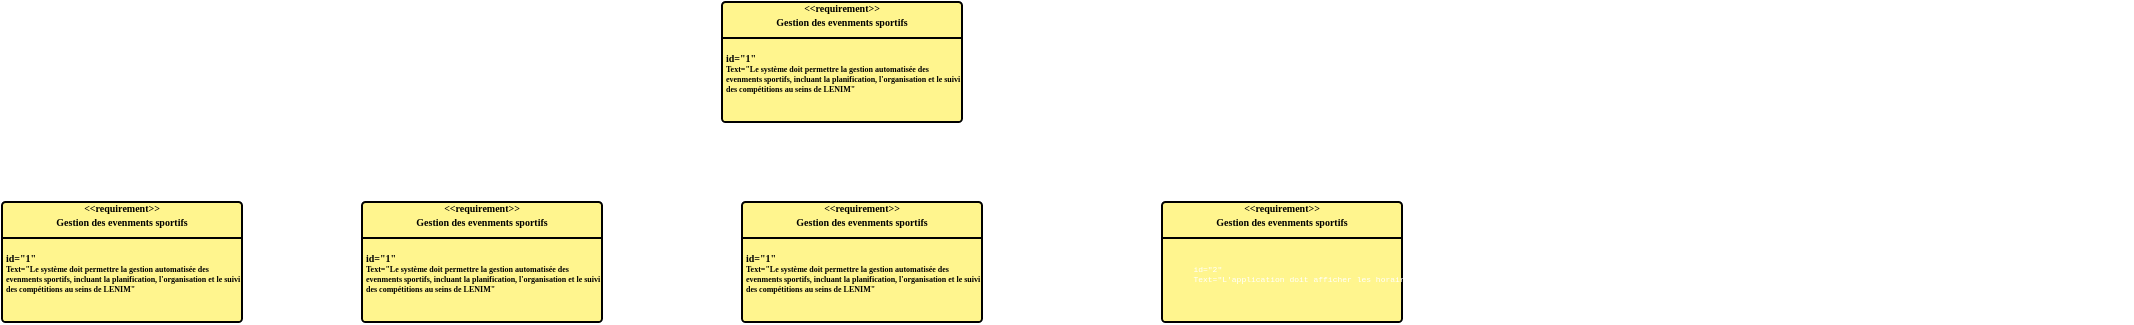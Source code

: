 <mxfile version="26.2.6">
  <diagram id="C5RBs43oDa-KdzZeNtuy" name="Page-1">
    <mxGraphModel dx="290" dy="139" grid="1" gridSize="10" guides="1" tooltips="1" connect="1" arrows="1" fold="1" page="1" pageScale="1" pageWidth="827" pageHeight="1169" math="0" shadow="0">
      <root>
        <mxCell id="WIyWlLk6GJQsqaUBKTNV-0" />
        <mxCell id="WIyWlLk6GJQsqaUBKTNV-1" parent="WIyWlLk6GJQsqaUBKTNV-0" />
        <mxCell id="aKO-nOTtExuXH8D4YMzO-5" value="" style="group" vertex="1" connectable="0" parent="WIyWlLk6GJQsqaUBKTNV-1">
          <mxGeometry x="380" y="70" width="120" height="60" as="geometry" />
        </mxCell>
        <mxCell id="aKO-nOTtExuXH8D4YMzO-0" value="" style="rounded=1;whiteSpace=wrap;html=1;arcSize=3;strokeColor=default;fillColor=#FFF58E;" vertex="1" parent="aKO-nOTtExuXH8D4YMzO-5">
          <mxGeometry width="120" height="60" as="geometry" />
        </mxCell>
        <mxCell id="aKO-nOTtExuXH8D4YMzO-1" value="" style="endArrow=none;html=1;rounded=0;exitX=0;exitY=0.25;exitDx=0;exitDy=0;entryX=1;entryY=0.25;entryDx=0;entryDy=0;" edge="1" parent="aKO-nOTtExuXH8D4YMzO-5">
          <mxGeometry width="50" height="50" relative="1" as="geometry">
            <mxPoint x="5.684e-14" y="18" as="sourcePoint" />
            <mxPoint x="120" y="18" as="targetPoint" />
          </mxGeometry>
        </mxCell>
        <UserObject label="&lt;span data-lucid-content=&quot;{&amp;quot;t&amp;quot;:&amp;quot;&lt;&lt;requirement&gt;&gt;&amp;quot;,&amp;quot;m&amp;quot;:[{&amp;quot;s&amp;quot;:0,&amp;quot;n&amp;quot;:&amp;quot;b&amp;quot;,&amp;quot;v&amp;quot;:true,&amp;quot;e&amp;quot;:15},{&amp;quot;s&amp;quot;:0,&amp;quot;n&amp;quot;:&amp;quot;f&amp;quot;,&amp;quot;v&amp;quot;:&amp;quot;Gentium Basic&amp;quot;,&amp;quot;e&amp;quot;:15},{&amp;quot;s&amp;quot;:0,&amp;quot;n&amp;quot;:&amp;quot;fc&amp;quot;,&amp;quot;v&amp;quot;:&amp;quot;Bold&amp;quot;,&amp;quot;e&amp;quot;:15},{&amp;quot;s&amp;quot;:0,&amp;quot;n&amp;quot;:&amp;quot;fid&amp;quot;,&amp;quot;v&amp;quot;:653,&amp;quot;e&amp;quot;:15},{&amp;quot;s&amp;quot;:0,&amp;quot;n&amp;quot;:&amp;quot;fsp&amp;quot;,&amp;quot;v&amp;quot;:&amp;quot;ss_presetShapeStyle1_textStyle&amp;quot;,&amp;quot;e&amp;quot;:15},{&amp;quot;s&amp;quot;:0,&amp;quot;n&amp;quot;:&amp;quot;s&amp;quot;,&amp;quot;v&amp;quot;:8.889,&amp;quot;e&amp;quot;:15}]}&quot; data-lucid-type=&quot;application/vnd.lucid.text&quot;&gt;&lt;span style=&quot;font-weight: bold;&quot;&gt;&amp;lt;&amp;lt;requirement&amp;gt;&amp;gt;&lt;/span&gt;&lt;/span&gt;" id="aKO-nOTtExuXH8D4YMzO-2">
          <mxCell style="text;whiteSpace=wrap;html=1;fontFamily=Georgia;verticalAlign=middle;align=center;fontSize=5;" vertex="1" parent="aKO-nOTtExuXH8D4YMzO-5">
            <mxGeometry x="30" y="3" width="60" as="geometry" />
          </mxCell>
        </UserObject>
        <UserObject label="&lt;span data-lucid-content=&quot;{&amp;quot;t&amp;quot;:&amp;quot;Gestion des evenments  sportifs&amp;quot;,&amp;quot;m&amp;quot;:[{&amp;quot;s&amp;quot;:0,&amp;quot;n&amp;quot;:&amp;quot;fc&amp;quot;,&amp;quot;v&amp;quot;:&amp;quot;Bold&amp;quot;,&amp;quot;e&amp;quot;:31},{&amp;quot;s&amp;quot;:0,&amp;quot;n&amp;quot;:&amp;quot;fid&amp;quot;,&amp;quot;v&amp;quot;:653,&amp;quot;e&amp;quot;:31},{&amp;quot;s&amp;quot;:0,&amp;quot;n&amp;quot;:&amp;quot;fsp&amp;quot;,&amp;quot;v&amp;quot;:&amp;quot;ss_presetShapeStyle1_textStyle&amp;quot;,&amp;quot;e&amp;quot;:31},{&amp;quot;s&amp;quot;:0,&amp;quot;n&amp;quot;:&amp;quot;b&amp;quot;,&amp;quot;v&amp;quot;:true,&amp;quot;e&amp;quot;:31},{&amp;quot;s&amp;quot;:0,&amp;quot;n&amp;quot;:&amp;quot;f&amp;quot;,&amp;quot;v&amp;quot;:&amp;quot;Gentium Basic&amp;quot;,&amp;quot;e&amp;quot;:31},{&amp;quot;s&amp;quot;:0,&amp;quot;n&amp;quot;:&amp;quot;s&amp;quot;,&amp;quot;v&amp;quot;:8.889,&amp;quot;e&amp;quot;:31},{&amp;quot;s&amp;quot;:0,&amp;quot;n&amp;quot;:&amp;quot;c&amp;quot;,&amp;quot;v&amp;quot;:&amp;quot;#000000ff&amp;quot;,&amp;quot;e&amp;quot;:12},{&amp;quot;s&amp;quot;:22,&amp;quot;n&amp;quot;:&amp;quot;c&amp;quot;,&amp;quot;v&amp;quot;:&amp;quot;#000000ff&amp;quot;,&amp;quot;e&amp;quot;:31}]}&quot; data-lucid-type=&quot;application/vnd.lucid.text&quot;&gt;&lt;span style=&quot;font-weight: bold;&quot;&gt;Gestion des &lt;/span&gt;&lt;span style=&quot;font-weight: bold;&quot;&gt;evenments &lt;/span&gt;&lt;span style=&quot;font-weight: bold;&quot;&gt; sportifs&lt;/span&gt;&lt;/span&gt;" id="aKO-nOTtExuXH8D4YMzO-3">
          <mxCell style="text;whiteSpace=wrap;html=1;fontFamily=Georgia;verticalAlign=middle;align=center;fontSize=5;" vertex="1" parent="aKO-nOTtExuXH8D4YMzO-5">
            <mxGeometry y="10" width="120" as="geometry" />
          </mxCell>
        </UserObject>
        <UserObject label="&lt;div&gt;&lt;span data-lucid-content=&quot;{&amp;quot;t&amp;quot;:&amp;quot;Text=\&amp;quot;Le système doit permettre la gestion automatisée des evenments sportifs, incluant la planification, l&#39;organisation et le suivi des compétitions au seins de LENIM\&amp;quot;&amp;quot;,&amp;quot;m&amp;quot;:[{&amp;quot;s&amp;quot;:0,&amp;quot;n&amp;quot;:&amp;quot;a&amp;quot;,&amp;quot;v&amp;quot;:&amp;quot;left&amp;quot;},{&amp;quot;s&amp;quot;:0,&amp;quot;n&amp;quot;:&amp;quot;s&amp;quot;,&amp;quot;v&amp;quot;:6.667,&amp;quot;e&amp;quot;:168},{&amp;quot;s&amp;quot;:0,&amp;quot;n&amp;quot;:&amp;quot;fc&amp;quot;,&amp;quot;v&amp;quot;:&amp;quot;Bold&amp;quot;,&amp;quot;e&amp;quot;:168},{&amp;quot;s&amp;quot;:0,&amp;quot;n&amp;quot;:&amp;quot;f&amp;quot;,&amp;quot;v&amp;quot;:&amp;quot;Bergamo Std&amp;quot;,&amp;quot;e&amp;quot;:168},{&amp;quot;s&amp;quot;:0,&amp;quot;n&amp;quot;:&amp;quot;b&amp;quot;,&amp;quot;v&amp;quot;:true,&amp;quot;e&amp;quot;:168},{&amp;quot;s&amp;quot;:0,&amp;quot;n&amp;quot;:&amp;quot;fid&amp;quot;,&amp;quot;v&amp;quot;:219,&amp;quot;e&amp;quot;:168}]}&quot; data-lucid-type=&quot;application/vnd.lucid.text&quot;&gt;&lt;font style=&quot;font-size: 5px;&quot;&gt;&lt;span style=&quot;&quot; data-lucid-content=&quot;{&amp;quot;t&amp;quot;:&amp;quot;id=\&amp;quot;1\&amp;quot;&amp;quot;,&amp;quot;m&amp;quot;:[{&amp;quot;s&amp;quot;:0,&amp;quot;n&amp;quot;:&amp;quot;a&amp;quot;,&amp;quot;v&amp;quot;:&amp;quot;left&amp;quot;},{&amp;quot;s&amp;quot;:0,&amp;quot;n&amp;quot;:&amp;quot;b&amp;quot;,&amp;quot;v&amp;quot;:true,&amp;quot;e&amp;quot;:6},{&amp;quot;s&amp;quot;:0,&amp;quot;n&amp;quot;:&amp;quot;f&amp;quot;,&amp;quot;v&amp;quot;:&amp;quot;Gentium Basic&amp;quot;,&amp;quot;e&amp;quot;:6},{&amp;quot;s&amp;quot;:0,&amp;quot;n&amp;quot;:&amp;quot;fc&amp;quot;,&amp;quot;v&amp;quot;:&amp;quot;Bold&amp;quot;,&amp;quot;e&amp;quot;:6},{&amp;quot;s&amp;quot;:0,&amp;quot;n&amp;quot;:&amp;quot;fid&amp;quot;,&amp;quot;v&amp;quot;:653,&amp;quot;e&amp;quot;:6},{&amp;quot;s&amp;quot;:0,&amp;quot;n&amp;quot;:&amp;quot;fsp&amp;quot;,&amp;quot;v&amp;quot;:&amp;quot;ss_presetShapeStyle1_textStyle&amp;quot;,&amp;quot;e&amp;quot;:6},{&amp;quot;s&amp;quot;:0,&amp;quot;n&amp;quot;:&amp;quot;s&amp;quot;,&amp;quot;v&amp;quot;:6.667,&amp;quot;e&amp;quot;:6}]}&quot; data-lucid-type=&quot;application/vnd.lucid.text&quot;&gt;&lt;span style=&quot;font-weight: bold;&quot;&gt;&lt;font style=&quot;&quot;&gt;id=&quot;1&quot;&lt;/font&gt;&lt;/span&gt;&lt;/span&gt;&lt;span style=&quot;font-weight: bold;&quot;&gt;&lt;/span&gt;&lt;/font&gt;&lt;/span&gt;&lt;/div&gt;&lt;span data-lucid-content=&quot;{&amp;quot;t&amp;quot;:&amp;quot;Text=\&amp;quot;Le système doit permettre la gestion automatisée des evenments sportifs, incluant la planification, l&#39;organisation et le suivi des compétitions au seins de LENIM\&amp;quot;&amp;quot;,&amp;quot;m&amp;quot;:[{&amp;quot;s&amp;quot;:0,&amp;quot;n&amp;quot;:&amp;quot;a&amp;quot;,&amp;quot;v&amp;quot;:&amp;quot;left&amp;quot;},{&amp;quot;s&amp;quot;:0,&amp;quot;n&amp;quot;:&amp;quot;s&amp;quot;,&amp;quot;v&amp;quot;:6.667,&amp;quot;e&amp;quot;:168},{&amp;quot;s&amp;quot;:0,&amp;quot;n&amp;quot;:&amp;quot;fc&amp;quot;,&amp;quot;v&amp;quot;:&amp;quot;Bold&amp;quot;,&amp;quot;e&amp;quot;:168},{&amp;quot;s&amp;quot;:0,&amp;quot;n&amp;quot;:&amp;quot;f&amp;quot;,&amp;quot;v&amp;quot;:&amp;quot;Bergamo Std&amp;quot;,&amp;quot;e&amp;quot;:168},{&amp;quot;s&amp;quot;:0,&amp;quot;n&amp;quot;:&amp;quot;b&amp;quot;,&amp;quot;v&amp;quot;:true,&amp;quot;e&amp;quot;:168},{&amp;quot;s&amp;quot;:0,&amp;quot;n&amp;quot;:&amp;quot;fid&amp;quot;,&amp;quot;v&amp;quot;:219,&amp;quot;e&amp;quot;:168}]}&quot; data-lucid-type=&quot;application/vnd.lucid.text&quot;&gt;&lt;span style=&quot;font-weight: bold;&quot;&gt;Text=&quot;Le système doit permettre la gestion automatisée des evenments sportifs, incluant la planification, l&#39;organisation et le suivi des compétitions au seins de LENIM&quot;&lt;/span&gt;&lt;/span&gt;" id="aKO-nOTtExuXH8D4YMzO-4">
          <mxCell style="text;whiteSpace=wrap;html=1;fontFamily=Georgia;verticalAlign=middle;align=left;fontSize=4;" vertex="1" parent="aKO-nOTtExuXH8D4YMzO-5">
            <mxGeometry y="36" width="120" as="geometry" />
          </mxCell>
        </UserObject>
        <mxCell id="aKO-nOTtExuXH8D4YMzO-6" value="" style="group" vertex="1" connectable="0" parent="WIyWlLk6GJQsqaUBKTNV-1">
          <mxGeometry x="600" y="170" width="120" height="60" as="geometry" />
        </mxCell>
        <mxCell id="aKO-nOTtExuXH8D4YMzO-7" value="" style="rounded=1;whiteSpace=wrap;html=1;arcSize=3;strokeColor=default;fillColor=#FFF58E;" vertex="1" parent="aKO-nOTtExuXH8D4YMzO-6">
          <mxGeometry width="120" height="60" as="geometry" />
        </mxCell>
        <mxCell id="aKO-nOTtExuXH8D4YMzO-8" value="" style="endArrow=none;html=1;rounded=0;exitX=0;exitY=0.25;exitDx=0;exitDy=0;entryX=1;entryY=0.25;entryDx=0;entryDy=0;" edge="1" parent="aKO-nOTtExuXH8D4YMzO-6">
          <mxGeometry width="50" height="50" relative="1" as="geometry">
            <mxPoint x="5.684e-14" y="18" as="sourcePoint" />
            <mxPoint x="120" y="18" as="targetPoint" />
          </mxGeometry>
        </mxCell>
        <UserObject label="&lt;span data-lucid-content=&quot;{&amp;quot;t&amp;quot;:&amp;quot;&lt;&lt;requirement&gt;&gt;&amp;quot;,&amp;quot;m&amp;quot;:[{&amp;quot;s&amp;quot;:0,&amp;quot;n&amp;quot;:&amp;quot;b&amp;quot;,&amp;quot;v&amp;quot;:true,&amp;quot;e&amp;quot;:15},{&amp;quot;s&amp;quot;:0,&amp;quot;n&amp;quot;:&amp;quot;f&amp;quot;,&amp;quot;v&amp;quot;:&amp;quot;Gentium Basic&amp;quot;,&amp;quot;e&amp;quot;:15},{&amp;quot;s&amp;quot;:0,&amp;quot;n&amp;quot;:&amp;quot;fc&amp;quot;,&amp;quot;v&amp;quot;:&amp;quot;Bold&amp;quot;,&amp;quot;e&amp;quot;:15},{&amp;quot;s&amp;quot;:0,&amp;quot;n&amp;quot;:&amp;quot;fid&amp;quot;,&amp;quot;v&amp;quot;:653,&amp;quot;e&amp;quot;:15},{&amp;quot;s&amp;quot;:0,&amp;quot;n&amp;quot;:&amp;quot;fsp&amp;quot;,&amp;quot;v&amp;quot;:&amp;quot;ss_presetShapeStyle1_textStyle&amp;quot;,&amp;quot;e&amp;quot;:15},{&amp;quot;s&amp;quot;:0,&amp;quot;n&amp;quot;:&amp;quot;s&amp;quot;,&amp;quot;v&amp;quot;:8.889,&amp;quot;e&amp;quot;:15}]}&quot; data-lucid-type=&quot;application/vnd.lucid.text&quot;&gt;&lt;span style=&quot;font-weight: bold;&quot;&gt;&amp;lt;&amp;lt;requirement&amp;gt;&amp;gt;&lt;/span&gt;&lt;/span&gt;" id="aKO-nOTtExuXH8D4YMzO-9">
          <mxCell style="text;whiteSpace=wrap;html=1;fontFamily=Georgia;verticalAlign=middle;align=center;fontSize=5;" vertex="1" parent="aKO-nOTtExuXH8D4YMzO-6">
            <mxGeometry x="30" y="3" width="60" as="geometry" />
          </mxCell>
        </UserObject>
        <UserObject label="&lt;span data-lucid-content=&quot;{&amp;quot;t&amp;quot;:&amp;quot;Gestion des evenments  sportifs&amp;quot;,&amp;quot;m&amp;quot;:[{&amp;quot;s&amp;quot;:0,&amp;quot;n&amp;quot;:&amp;quot;fc&amp;quot;,&amp;quot;v&amp;quot;:&amp;quot;Bold&amp;quot;,&amp;quot;e&amp;quot;:31},{&amp;quot;s&amp;quot;:0,&amp;quot;n&amp;quot;:&amp;quot;fid&amp;quot;,&amp;quot;v&amp;quot;:653,&amp;quot;e&amp;quot;:31},{&amp;quot;s&amp;quot;:0,&amp;quot;n&amp;quot;:&amp;quot;fsp&amp;quot;,&amp;quot;v&amp;quot;:&amp;quot;ss_presetShapeStyle1_textStyle&amp;quot;,&amp;quot;e&amp;quot;:31},{&amp;quot;s&amp;quot;:0,&amp;quot;n&amp;quot;:&amp;quot;b&amp;quot;,&amp;quot;v&amp;quot;:true,&amp;quot;e&amp;quot;:31},{&amp;quot;s&amp;quot;:0,&amp;quot;n&amp;quot;:&amp;quot;f&amp;quot;,&amp;quot;v&amp;quot;:&amp;quot;Gentium Basic&amp;quot;,&amp;quot;e&amp;quot;:31},{&amp;quot;s&amp;quot;:0,&amp;quot;n&amp;quot;:&amp;quot;s&amp;quot;,&amp;quot;v&amp;quot;:8.889,&amp;quot;e&amp;quot;:31},{&amp;quot;s&amp;quot;:0,&amp;quot;n&amp;quot;:&amp;quot;c&amp;quot;,&amp;quot;v&amp;quot;:&amp;quot;#000000ff&amp;quot;,&amp;quot;e&amp;quot;:12},{&amp;quot;s&amp;quot;:22,&amp;quot;n&amp;quot;:&amp;quot;c&amp;quot;,&amp;quot;v&amp;quot;:&amp;quot;#000000ff&amp;quot;,&amp;quot;e&amp;quot;:31}]}&quot; data-lucid-type=&quot;application/vnd.lucid.text&quot;&gt;&lt;span style=&quot;font-weight: bold;&quot;&gt;Gestion des &lt;/span&gt;&lt;span style=&quot;font-weight: bold;&quot;&gt;evenments &lt;/span&gt;&lt;span style=&quot;font-weight: bold;&quot;&gt; sportifs&lt;/span&gt;&lt;/span&gt;" id="aKO-nOTtExuXH8D4YMzO-10">
          <mxCell style="text;whiteSpace=wrap;html=1;fontFamily=Georgia;verticalAlign=middle;align=center;fontSize=5;" vertex="1" parent="aKO-nOTtExuXH8D4YMzO-6">
            <mxGeometry y="10" width="120" as="geometry" />
          </mxCell>
        </UserObject>
        <UserObject label="&lt;pre style=&quot;font-family: Menlo, &amp;quot;Roboto Mono&amp;quot;, &amp;quot;Courier New&amp;quot;, Courier, monospace, Inter, sans-serif; overflow: auto; padding: 9.144px 13.716px; text-wrap-mode: wrap; word-break: break-all; color: rgb(255, 255, 255); margin-top: 0px !important; margin-bottom: 0px !important;&quot;&gt;&lt;font&gt;id=&quot;2&quot;&lt;br/&gt;Text=&quot;L&#39;application doit afficher les horaires des installations sportives avec : consultation des créneaux par espace, filtres avancés, alertes de fermeture et disponibilité en temps réel.&quot;&lt;/font&gt;&lt;/pre&gt;" id="aKO-nOTtExuXH8D4YMzO-11">
          <mxCell style="text;whiteSpace=wrap;html=1;fontFamily=Georgia;verticalAlign=middle;align=left;fontSize=4;" vertex="1" parent="aKO-nOTtExuXH8D4YMzO-6">
            <mxGeometry y="36" width="120" as="geometry" />
          </mxCell>
        </UserObject>
        <mxCell id="aKO-nOTtExuXH8D4YMzO-12" value="" style="group" vertex="1" connectable="0" parent="WIyWlLk6GJQsqaUBKTNV-1">
          <mxGeometry x="390" y="170" width="120" height="60" as="geometry" />
        </mxCell>
        <mxCell id="aKO-nOTtExuXH8D4YMzO-13" value="" style="rounded=1;whiteSpace=wrap;html=1;arcSize=3;strokeColor=default;fillColor=#FFF58E;" vertex="1" parent="aKO-nOTtExuXH8D4YMzO-12">
          <mxGeometry width="120" height="60" as="geometry" />
        </mxCell>
        <mxCell id="aKO-nOTtExuXH8D4YMzO-14" value="" style="endArrow=none;html=1;rounded=0;exitX=0;exitY=0.25;exitDx=0;exitDy=0;entryX=1;entryY=0.25;entryDx=0;entryDy=0;" edge="1" parent="aKO-nOTtExuXH8D4YMzO-12">
          <mxGeometry width="50" height="50" relative="1" as="geometry">
            <mxPoint x="5.684e-14" y="18" as="sourcePoint" />
            <mxPoint x="120" y="18" as="targetPoint" />
          </mxGeometry>
        </mxCell>
        <UserObject label="&lt;span data-lucid-content=&quot;{&amp;quot;t&amp;quot;:&amp;quot;&lt;&lt;requirement&gt;&gt;&amp;quot;,&amp;quot;m&amp;quot;:[{&amp;quot;s&amp;quot;:0,&amp;quot;n&amp;quot;:&amp;quot;b&amp;quot;,&amp;quot;v&amp;quot;:true,&amp;quot;e&amp;quot;:15},{&amp;quot;s&amp;quot;:0,&amp;quot;n&amp;quot;:&amp;quot;f&amp;quot;,&amp;quot;v&amp;quot;:&amp;quot;Gentium Basic&amp;quot;,&amp;quot;e&amp;quot;:15},{&amp;quot;s&amp;quot;:0,&amp;quot;n&amp;quot;:&amp;quot;fc&amp;quot;,&amp;quot;v&amp;quot;:&amp;quot;Bold&amp;quot;,&amp;quot;e&amp;quot;:15},{&amp;quot;s&amp;quot;:0,&amp;quot;n&amp;quot;:&amp;quot;fid&amp;quot;,&amp;quot;v&amp;quot;:653,&amp;quot;e&amp;quot;:15},{&amp;quot;s&amp;quot;:0,&amp;quot;n&amp;quot;:&amp;quot;fsp&amp;quot;,&amp;quot;v&amp;quot;:&amp;quot;ss_presetShapeStyle1_textStyle&amp;quot;,&amp;quot;e&amp;quot;:15},{&amp;quot;s&amp;quot;:0,&amp;quot;n&amp;quot;:&amp;quot;s&amp;quot;,&amp;quot;v&amp;quot;:8.889,&amp;quot;e&amp;quot;:15}]}&quot; data-lucid-type=&quot;application/vnd.lucid.text&quot;&gt;&lt;span style=&quot;font-weight: bold;&quot;&gt;&amp;lt;&amp;lt;requirement&amp;gt;&amp;gt;&lt;/span&gt;&lt;/span&gt;" id="aKO-nOTtExuXH8D4YMzO-15">
          <mxCell style="text;whiteSpace=wrap;html=1;fontFamily=Georgia;verticalAlign=middle;align=center;fontSize=5;" vertex="1" parent="aKO-nOTtExuXH8D4YMzO-12">
            <mxGeometry x="30" y="3" width="60" as="geometry" />
          </mxCell>
        </UserObject>
        <UserObject label="&lt;span data-lucid-content=&quot;{&amp;quot;t&amp;quot;:&amp;quot;Gestion des evenments  sportifs&amp;quot;,&amp;quot;m&amp;quot;:[{&amp;quot;s&amp;quot;:0,&amp;quot;n&amp;quot;:&amp;quot;fc&amp;quot;,&amp;quot;v&amp;quot;:&amp;quot;Bold&amp;quot;,&amp;quot;e&amp;quot;:31},{&amp;quot;s&amp;quot;:0,&amp;quot;n&amp;quot;:&amp;quot;fid&amp;quot;,&amp;quot;v&amp;quot;:653,&amp;quot;e&amp;quot;:31},{&amp;quot;s&amp;quot;:0,&amp;quot;n&amp;quot;:&amp;quot;fsp&amp;quot;,&amp;quot;v&amp;quot;:&amp;quot;ss_presetShapeStyle1_textStyle&amp;quot;,&amp;quot;e&amp;quot;:31},{&amp;quot;s&amp;quot;:0,&amp;quot;n&amp;quot;:&amp;quot;b&amp;quot;,&amp;quot;v&amp;quot;:true,&amp;quot;e&amp;quot;:31},{&amp;quot;s&amp;quot;:0,&amp;quot;n&amp;quot;:&amp;quot;f&amp;quot;,&amp;quot;v&amp;quot;:&amp;quot;Gentium Basic&amp;quot;,&amp;quot;e&amp;quot;:31},{&amp;quot;s&amp;quot;:0,&amp;quot;n&amp;quot;:&amp;quot;s&amp;quot;,&amp;quot;v&amp;quot;:8.889,&amp;quot;e&amp;quot;:31},{&amp;quot;s&amp;quot;:0,&amp;quot;n&amp;quot;:&amp;quot;c&amp;quot;,&amp;quot;v&amp;quot;:&amp;quot;#000000ff&amp;quot;,&amp;quot;e&amp;quot;:12},{&amp;quot;s&amp;quot;:22,&amp;quot;n&amp;quot;:&amp;quot;c&amp;quot;,&amp;quot;v&amp;quot;:&amp;quot;#000000ff&amp;quot;,&amp;quot;e&amp;quot;:31}]}&quot; data-lucid-type=&quot;application/vnd.lucid.text&quot;&gt;&lt;span style=&quot;font-weight: bold;&quot;&gt;Gestion des &lt;/span&gt;&lt;span style=&quot;font-weight: bold;&quot;&gt;evenments &lt;/span&gt;&lt;span style=&quot;font-weight: bold;&quot;&gt; sportifs&lt;/span&gt;&lt;/span&gt;" id="aKO-nOTtExuXH8D4YMzO-16">
          <mxCell style="text;whiteSpace=wrap;html=1;fontFamily=Georgia;verticalAlign=middle;align=center;fontSize=5;" vertex="1" parent="aKO-nOTtExuXH8D4YMzO-12">
            <mxGeometry y="10" width="120" as="geometry" />
          </mxCell>
        </UserObject>
        <UserObject label="&lt;div&gt;&lt;span data-lucid-content=&quot;{&amp;quot;t&amp;quot;:&amp;quot;Text=\&amp;quot;Le système doit permettre la gestion automatisée des evenments sportifs, incluant la planification, l&#39;organisation et le suivi des compétitions au seins de LENIM\&amp;quot;&amp;quot;,&amp;quot;m&amp;quot;:[{&amp;quot;s&amp;quot;:0,&amp;quot;n&amp;quot;:&amp;quot;a&amp;quot;,&amp;quot;v&amp;quot;:&amp;quot;left&amp;quot;},{&amp;quot;s&amp;quot;:0,&amp;quot;n&amp;quot;:&amp;quot;s&amp;quot;,&amp;quot;v&amp;quot;:6.667,&amp;quot;e&amp;quot;:168},{&amp;quot;s&amp;quot;:0,&amp;quot;n&amp;quot;:&amp;quot;fc&amp;quot;,&amp;quot;v&amp;quot;:&amp;quot;Bold&amp;quot;,&amp;quot;e&amp;quot;:168},{&amp;quot;s&amp;quot;:0,&amp;quot;n&amp;quot;:&amp;quot;f&amp;quot;,&amp;quot;v&amp;quot;:&amp;quot;Bergamo Std&amp;quot;,&amp;quot;e&amp;quot;:168},{&amp;quot;s&amp;quot;:0,&amp;quot;n&amp;quot;:&amp;quot;b&amp;quot;,&amp;quot;v&amp;quot;:true,&amp;quot;e&amp;quot;:168},{&amp;quot;s&amp;quot;:0,&amp;quot;n&amp;quot;:&amp;quot;fid&amp;quot;,&amp;quot;v&amp;quot;:219,&amp;quot;e&amp;quot;:168}]}&quot; data-lucid-type=&quot;application/vnd.lucid.text&quot;&gt;&lt;font style=&quot;font-size: 5px;&quot;&gt;&lt;span style=&quot;&quot; data-lucid-content=&quot;{&amp;quot;t&amp;quot;:&amp;quot;id=\&amp;quot;1\&amp;quot;&amp;quot;,&amp;quot;m&amp;quot;:[{&amp;quot;s&amp;quot;:0,&amp;quot;n&amp;quot;:&amp;quot;a&amp;quot;,&amp;quot;v&amp;quot;:&amp;quot;left&amp;quot;},{&amp;quot;s&amp;quot;:0,&amp;quot;n&amp;quot;:&amp;quot;b&amp;quot;,&amp;quot;v&amp;quot;:true,&amp;quot;e&amp;quot;:6},{&amp;quot;s&amp;quot;:0,&amp;quot;n&amp;quot;:&amp;quot;f&amp;quot;,&amp;quot;v&amp;quot;:&amp;quot;Gentium Basic&amp;quot;,&amp;quot;e&amp;quot;:6},{&amp;quot;s&amp;quot;:0,&amp;quot;n&amp;quot;:&amp;quot;fc&amp;quot;,&amp;quot;v&amp;quot;:&amp;quot;Bold&amp;quot;,&amp;quot;e&amp;quot;:6},{&amp;quot;s&amp;quot;:0,&amp;quot;n&amp;quot;:&amp;quot;fid&amp;quot;,&amp;quot;v&amp;quot;:653,&amp;quot;e&amp;quot;:6},{&amp;quot;s&amp;quot;:0,&amp;quot;n&amp;quot;:&amp;quot;fsp&amp;quot;,&amp;quot;v&amp;quot;:&amp;quot;ss_presetShapeStyle1_textStyle&amp;quot;,&amp;quot;e&amp;quot;:6},{&amp;quot;s&amp;quot;:0,&amp;quot;n&amp;quot;:&amp;quot;s&amp;quot;,&amp;quot;v&amp;quot;:6.667,&amp;quot;e&amp;quot;:6}]}&quot; data-lucid-type=&quot;application/vnd.lucid.text&quot;&gt;&lt;span style=&quot;font-weight: bold;&quot;&gt;&lt;font style=&quot;&quot;&gt;id=&quot;1&quot;&lt;/font&gt;&lt;/span&gt;&lt;/span&gt;&lt;span style=&quot;font-weight: bold;&quot;&gt;&lt;/span&gt;&lt;/font&gt;&lt;/span&gt;&lt;/div&gt;&lt;span data-lucid-content=&quot;{&amp;quot;t&amp;quot;:&amp;quot;Text=\&amp;quot;Le système doit permettre la gestion automatisée des evenments sportifs, incluant la planification, l&#39;organisation et le suivi des compétitions au seins de LENIM\&amp;quot;&amp;quot;,&amp;quot;m&amp;quot;:[{&amp;quot;s&amp;quot;:0,&amp;quot;n&amp;quot;:&amp;quot;a&amp;quot;,&amp;quot;v&amp;quot;:&amp;quot;left&amp;quot;},{&amp;quot;s&amp;quot;:0,&amp;quot;n&amp;quot;:&amp;quot;s&amp;quot;,&amp;quot;v&amp;quot;:6.667,&amp;quot;e&amp;quot;:168},{&amp;quot;s&amp;quot;:0,&amp;quot;n&amp;quot;:&amp;quot;fc&amp;quot;,&amp;quot;v&amp;quot;:&amp;quot;Bold&amp;quot;,&amp;quot;e&amp;quot;:168},{&amp;quot;s&amp;quot;:0,&amp;quot;n&amp;quot;:&amp;quot;f&amp;quot;,&amp;quot;v&amp;quot;:&amp;quot;Bergamo Std&amp;quot;,&amp;quot;e&amp;quot;:168},{&amp;quot;s&amp;quot;:0,&amp;quot;n&amp;quot;:&amp;quot;b&amp;quot;,&amp;quot;v&amp;quot;:true,&amp;quot;e&amp;quot;:168},{&amp;quot;s&amp;quot;:0,&amp;quot;n&amp;quot;:&amp;quot;fid&amp;quot;,&amp;quot;v&amp;quot;:219,&amp;quot;e&amp;quot;:168}]}&quot; data-lucid-type=&quot;application/vnd.lucid.text&quot;&gt;&lt;span style=&quot;font-weight: bold;&quot;&gt;Text=&quot;Le système doit permettre la gestion automatisée des evenments sportifs, incluant la planification, l&#39;organisation et le suivi des compétitions au seins de LENIM&quot;&lt;/span&gt;&lt;/span&gt;" id="aKO-nOTtExuXH8D4YMzO-17">
          <mxCell style="text;whiteSpace=wrap;html=1;fontFamily=Georgia;verticalAlign=middle;align=left;fontSize=4;" vertex="1" parent="aKO-nOTtExuXH8D4YMzO-12">
            <mxGeometry y="36" width="120" as="geometry" />
          </mxCell>
        </UserObject>
        <mxCell id="aKO-nOTtExuXH8D4YMzO-18" value="" style="group" vertex="1" connectable="0" parent="WIyWlLk6GJQsqaUBKTNV-1">
          <mxGeometry x="200" y="170" width="120" height="60" as="geometry" />
        </mxCell>
        <mxCell id="aKO-nOTtExuXH8D4YMzO-19" value="" style="rounded=1;whiteSpace=wrap;html=1;arcSize=3;strokeColor=default;fillColor=#FFF58E;" vertex="1" parent="aKO-nOTtExuXH8D4YMzO-18">
          <mxGeometry width="120" height="60" as="geometry" />
        </mxCell>
        <mxCell id="aKO-nOTtExuXH8D4YMzO-20" value="" style="endArrow=none;html=1;rounded=0;exitX=0;exitY=0.25;exitDx=0;exitDy=0;entryX=1;entryY=0.25;entryDx=0;entryDy=0;" edge="1" parent="aKO-nOTtExuXH8D4YMzO-18">
          <mxGeometry width="50" height="50" relative="1" as="geometry">
            <mxPoint x="5.684e-14" y="18" as="sourcePoint" />
            <mxPoint x="120" y="18" as="targetPoint" />
          </mxGeometry>
        </mxCell>
        <UserObject label="&lt;span data-lucid-content=&quot;{&amp;quot;t&amp;quot;:&amp;quot;&lt;&lt;requirement&gt;&gt;&amp;quot;,&amp;quot;m&amp;quot;:[{&amp;quot;s&amp;quot;:0,&amp;quot;n&amp;quot;:&amp;quot;b&amp;quot;,&amp;quot;v&amp;quot;:true,&amp;quot;e&amp;quot;:15},{&amp;quot;s&amp;quot;:0,&amp;quot;n&amp;quot;:&amp;quot;f&amp;quot;,&amp;quot;v&amp;quot;:&amp;quot;Gentium Basic&amp;quot;,&amp;quot;e&amp;quot;:15},{&amp;quot;s&amp;quot;:0,&amp;quot;n&amp;quot;:&amp;quot;fc&amp;quot;,&amp;quot;v&amp;quot;:&amp;quot;Bold&amp;quot;,&amp;quot;e&amp;quot;:15},{&amp;quot;s&amp;quot;:0,&amp;quot;n&amp;quot;:&amp;quot;fid&amp;quot;,&amp;quot;v&amp;quot;:653,&amp;quot;e&amp;quot;:15},{&amp;quot;s&amp;quot;:0,&amp;quot;n&amp;quot;:&amp;quot;fsp&amp;quot;,&amp;quot;v&amp;quot;:&amp;quot;ss_presetShapeStyle1_textStyle&amp;quot;,&amp;quot;e&amp;quot;:15},{&amp;quot;s&amp;quot;:0,&amp;quot;n&amp;quot;:&amp;quot;s&amp;quot;,&amp;quot;v&amp;quot;:8.889,&amp;quot;e&amp;quot;:15}]}&quot; data-lucid-type=&quot;application/vnd.lucid.text&quot;&gt;&lt;span style=&quot;font-weight: bold;&quot;&gt;&amp;lt;&amp;lt;requirement&amp;gt;&amp;gt;&lt;/span&gt;&lt;/span&gt;" id="aKO-nOTtExuXH8D4YMzO-21">
          <mxCell style="text;whiteSpace=wrap;html=1;fontFamily=Georgia;verticalAlign=middle;align=center;fontSize=5;" vertex="1" parent="aKO-nOTtExuXH8D4YMzO-18">
            <mxGeometry x="30" y="3" width="60" as="geometry" />
          </mxCell>
        </UserObject>
        <UserObject label="&lt;span data-lucid-content=&quot;{&amp;quot;t&amp;quot;:&amp;quot;Gestion des evenments  sportifs&amp;quot;,&amp;quot;m&amp;quot;:[{&amp;quot;s&amp;quot;:0,&amp;quot;n&amp;quot;:&amp;quot;fc&amp;quot;,&amp;quot;v&amp;quot;:&amp;quot;Bold&amp;quot;,&amp;quot;e&amp;quot;:31},{&amp;quot;s&amp;quot;:0,&amp;quot;n&amp;quot;:&amp;quot;fid&amp;quot;,&amp;quot;v&amp;quot;:653,&amp;quot;e&amp;quot;:31},{&amp;quot;s&amp;quot;:0,&amp;quot;n&amp;quot;:&amp;quot;fsp&amp;quot;,&amp;quot;v&amp;quot;:&amp;quot;ss_presetShapeStyle1_textStyle&amp;quot;,&amp;quot;e&amp;quot;:31},{&amp;quot;s&amp;quot;:0,&amp;quot;n&amp;quot;:&amp;quot;b&amp;quot;,&amp;quot;v&amp;quot;:true,&amp;quot;e&amp;quot;:31},{&amp;quot;s&amp;quot;:0,&amp;quot;n&amp;quot;:&amp;quot;f&amp;quot;,&amp;quot;v&amp;quot;:&amp;quot;Gentium Basic&amp;quot;,&amp;quot;e&amp;quot;:31},{&amp;quot;s&amp;quot;:0,&amp;quot;n&amp;quot;:&amp;quot;s&amp;quot;,&amp;quot;v&amp;quot;:8.889,&amp;quot;e&amp;quot;:31},{&amp;quot;s&amp;quot;:0,&amp;quot;n&amp;quot;:&amp;quot;c&amp;quot;,&amp;quot;v&amp;quot;:&amp;quot;#000000ff&amp;quot;,&amp;quot;e&amp;quot;:12},{&amp;quot;s&amp;quot;:22,&amp;quot;n&amp;quot;:&amp;quot;c&amp;quot;,&amp;quot;v&amp;quot;:&amp;quot;#000000ff&amp;quot;,&amp;quot;e&amp;quot;:31}]}&quot; data-lucid-type=&quot;application/vnd.lucid.text&quot;&gt;&lt;span style=&quot;font-weight: bold;&quot;&gt;Gestion des &lt;/span&gt;&lt;span style=&quot;font-weight: bold;&quot;&gt;evenments &lt;/span&gt;&lt;span style=&quot;font-weight: bold;&quot;&gt; sportifs&lt;/span&gt;&lt;/span&gt;" id="aKO-nOTtExuXH8D4YMzO-22">
          <mxCell style="text;whiteSpace=wrap;html=1;fontFamily=Georgia;verticalAlign=middle;align=center;fontSize=5;" vertex="1" parent="aKO-nOTtExuXH8D4YMzO-18">
            <mxGeometry y="10" width="120" as="geometry" />
          </mxCell>
        </UserObject>
        <UserObject label="&lt;div&gt;&lt;span data-lucid-content=&quot;{&amp;quot;t&amp;quot;:&amp;quot;Text=\&amp;quot;Le système doit permettre la gestion automatisée des evenments sportifs, incluant la planification, l&#39;organisation et le suivi des compétitions au seins de LENIM\&amp;quot;&amp;quot;,&amp;quot;m&amp;quot;:[{&amp;quot;s&amp;quot;:0,&amp;quot;n&amp;quot;:&amp;quot;a&amp;quot;,&amp;quot;v&amp;quot;:&amp;quot;left&amp;quot;},{&amp;quot;s&amp;quot;:0,&amp;quot;n&amp;quot;:&amp;quot;s&amp;quot;,&amp;quot;v&amp;quot;:6.667,&amp;quot;e&amp;quot;:168},{&amp;quot;s&amp;quot;:0,&amp;quot;n&amp;quot;:&amp;quot;fc&amp;quot;,&amp;quot;v&amp;quot;:&amp;quot;Bold&amp;quot;,&amp;quot;e&amp;quot;:168},{&amp;quot;s&amp;quot;:0,&amp;quot;n&amp;quot;:&amp;quot;f&amp;quot;,&amp;quot;v&amp;quot;:&amp;quot;Bergamo Std&amp;quot;,&amp;quot;e&amp;quot;:168},{&amp;quot;s&amp;quot;:0,&amp;quot;n&amp;quot;:&amp;quot;b&amp;quot;,&amp;quot;v&amp;quot;:true,&amp;quot;e&amp;quot;:168},{&amp;quot;s&amp;quot;:0,&amp;quot;n&amp;quot;:&amp;quot;fid&amp;quot;,&amp;quot;v&amp;quot;:219,&amp;quot;e&amp;quot;:168}]}&quot; data-lucid-type=&quot;application/vnd.lucid.text&quot;&gt;&lt;font style=&quot;font-size: 5px;&quot;&gt;&lt;span style=&quot;&quot; data-lucid-content=&quot;{&amp;quot;t&amp;quot;:&amp;quot;id=\&amp;quot;1\&amp;quot;&amp;quot;,&amp;quot;m&amp;quot;:[{&amp;quot;s&amp;quot;:0,&amp;quot;n&amp;quot;:&amp;quot;a&amp;quot;,&amp;quot;v&amp;quot;:&amp;quot;left&amp;quot;},{&amp;quot;s&amp;quot;:0,&amp;quot;n&amp;quot;:&amp;quot;b&amp;quot;,&amp;quot;v&amp;quot;:true,&amp;quot;e&amp;quot;:6},{&amp;quot;s&amp;quot;:0,&amp;quot;n&amp;quot;:&amp;quot;f&amp;quot;,&amp;quot;v&amp;quot;:&amp;quot;Gentium Basic&amp;quot;,&amp;quot;e&amp;quot;:6},{&amp;quot;s&amp;quot;:0,&amp;quot;n&amp;quot;:&amp;quot;fc&amp;quot;,&amp;quot;v&amp;quot;:&amp;quot;Bold&amp;quot;,&amp;quot;e&amp;quot;:6},{&amp;quot;s&amp;quot;:0,&amp;quot;n&amp;quot;:&amp;quot;fid&amp;quot;,&amp;quot;v&amp;quot;:653,&amp;quot;e&amp;quot;:6},{&amp;quot;s&amp;quot;:0,&amp;quot;n&amp;quot;:&amp;quot;fsp&amp;quot;,&amp;quot;v&amp;quot;:&amp;quot;ss_presetShapeStyle1_textStyle&amp;quot;,&amp;quot;e&amp;quot;:6},{&amp;quot;s&amp;quot;:0,&amp;quot;n&amp;quot;:&amp;quot;s&amp;quot;,&amp;quot;v&amp;quot;:6.667,&amp;quot;e&amp;quot;:6}]}&quot; data-lucid-type=&quot;application/vnd.lucid.text&quot;&gt;&lt;span style=&quot;font-weight: bold;&quot;&gt;&lt;font style=&quot;&quot;&gt;id=&quot;1&quot;&lt;/font&gt;&lt;/span&gt;&lt;/span&gt;&lt;span style=&quot;font-weight: bold;&quot;&gt;&lt;/span&gt;&lt;/font&gt;&lt;/span&gt;&lt;/div&gt;&lt;span data-lucid-content=&quot;{&amp;quot;t&amp;quot;:&amp;quot;Text=\&amp;quot;Le système doit permettre la gestion automatisée des evenments sportifs, incluant la planification, l&#39;organisation et le suivi des compétitions au seins de LENIM\&amp;quot;&amp;quot;,&amp;quot;m&amp;quot;:[{&amp;quot;s&amp;quot;:0,&amp;quot;n&amp;quot;:&amp;quot;a&amp;quot;,&amp;quot;v&amp;quot;:&amp;quot;left&amp;quot;},{&amp;quot;s&amp;quot;:0,&amp;quot;n&amp;quot;:&amp;quot;s&amp;quot;,&amp;quot;v&amp;quot;:6.667,&amp;quot;e&amp;quot;:168},{&amp;quot;s&amp;quot;:0,&amp;quot;n&amp;quot;:&amp;quot;fc&amp;quot;,&amp;quot;v&amp;quot;:&amp;quot;Bold&amp;quot;,&amp;quot;e&amp;quot;:168},{&amp;quot;s&amp;quot;:0,&amp;quot;n&amp;quot;:&amp;quot;f&amp;quot;,&amp;quot;v&amp;quot;:&amp;quot;Bergamo Std&amp;quot;,&amp;quot;e&amp;quot;:168},{&amp;quot;s&amp;quot;:0,&amp;quot;n&amp;quot;:&amp;quot;b&amp;quot;,&amp;quot;v&amp;quot;:true,&amp;quot;e&amp;quot;:168},{&amp;quot;s&amp;quot;:0,&amp;quot;n&amp;quot;:&amp;quot;fid&amp;quot;,&amp;quot;v&amp;quot;:219,&amp;quot;e&amp;quot;:168}]}&quot; data-lucid-type=&quot;application/vnd.lucid.text&quot;&gt;&lt;span style=&quot;font-weight: bold;&quot;&gt;Text=&quot;Le système doit permettre la gestion automatisée des evenments sportifs, incluant la planification, l&#39;organisation et le suivi des compétitions au seins de LENIM&quot;&lt;/span&gt;&lt;/span&gt;" id="aKO-nOTtExuXH8D4YMzO-23">
          <mxCell style="text;whiteSpace=wrap;html=1;fontFamily=Georgia;verticalAlign=middle;align=left;fontSize=4;" vertex="1" parent="aKO-nOTtExuXH8D4YMzO-18">
            <mxGeometry y="36" width="120" as="geometry" />
          </mxCell>
        </UserObject>
        <mxCell id="aKO-nOTtExuXH8D4YMzO-24" value="" style="group" vertex="1" connectable="0" parent="WIyWlLk6GJQsqaUBKTNV-1">
          <mxGeometry x="20" y="170" width="120" height="60" as="geometry" />
        </mxCell>
        <mxCell id="aKO-nOTtExuXH8D4YMzO-25" value="" style="rounded=1;whiteSpace=wrap;html=1;arcSize=3;strokeColor=default;fillColor=#FFF58E;" vertex="1" parent="aKO-nOTtExuXH8D4YMzO-24">
          <mxGeometry width="120" height="60" as="geometry" />
        </mxCell>
        <mxCell id="aKO-nOTtExuXH8D4YMzO-26" value="" style="endArrow=none;html=1;rounded=0;exitX=0;exitY=0.25;exitDx=0;exitDy=0;entryX=1;entryY=0.25;entryDx=0;entryDy=0;" edge="1" parent="aKO-nOTtExuXH8D4YMzO-24">
          <mxGeometry width="50" height="50" relative="1" as="geometry">
            <mxPoint x="5.684e-14" y="18" as="sourcePoint" />
            <mxPoint x="120" y="18" as="targetPoint" />
          </mxGeometry>
        </mxCell>
        <UserObject label="&lt;span data-lucid-content=&quot;{&amp;quot;t&amp;quot;:&amp;quot;&lt;&lt;requirement&gt;&gt;&amp;quot;,&amp;quot;m&amp;quot;:[{&amp;quot;s&amp;quot;:0,&amp;quot;n&amp;quot;:&amp;quot;b&amp;quot;,&amp;quot;v&amp;quot;:true,&amp;quot;e&amp;quot;:15},{&amp;quot;s&amp;quot;:0,&amp;quot;n&amp;quot;:&amp;quot;f&amp;quot;,&amp;quot;v&amp;quot;:&amp;quot;Gentium Basic&amp;quot;,&amp;quot;e&amp;quot;:15},{&amp;quot;s&amp;quot;:0,&amp;quot;n&amp;quot;:&amp;quot;fc&amp;quot;,&amp;quot;v&amp;quot;:&amp;quot;Bold&amp;quot;,&amp;quot;e&amp;quot;:15},{&amp;quot;s&amp;quot;:0,&amp;quot;n&amp;quot;:&amp;quot;fid&amp;quot;,&amp;quot;v&amp;quot;:653,&amp;quot;e&amp;quot;:15},{&amp;quot;s&amp;quot;:0,&amp;quot;n&amp;quot;:&amp;quot;fsp&amp;quot;,&amp;quot;v&amp;quot;:&amp;quot;ss_presetShapeStyle1_textStyle&amp;quot;,&amp;quot;e&amp;quot;:15},{&amp;quot;s&amp;quot;:0,&amp;quot;n&amp;quot;:&amp;quot;s&amp;quot;,&amp;quot;v&amp;quot;:8.889,&amp;quot;e&amp;quot;:15}]}&quot; data-lucid-type=&quot;application/vnd.lucid.text&quot;&gt;&lt;span style=&quot;font-weight: bold;&quot;&gt;&amp;lt;&amp;lt;requirement&amp;gt;&amp;gt;&lt;/span&gt;&lt;/span&gt;" id="aKO-nOTtExuXH8D4YMzO-27">
          <mxCell style="text;whiteSpace=wrap;html=1;fontFamily=Georgia;verticalAlign=middle;align=center;fontSize=5;" vertex="1" parent="aKO-nOTtExuXH8D4YMzO-24">
            <mxGeometry x="30" y="3" width="60" as="geometry" />
          </mxCell>
        </UserObject>
        <UserObject label="&lt;span data-lucid-content=&quot;{&amp;quot;t&amp;quot;:&amp;quot;Gestion des evenments  sportifs&amp;quot;,&amp;quot;m&amp;quot;:[{&amp;quot;s&amp;quot;:0,&amp;quot;n&amp;quot;:&amp;quot;fc&amp;quot;,&amp;quot;v&amp;quot;:&amp;quot;Bold&amp;quot;,&amp;quot;e&amp;quot;:31},{&amp;quot;s&amp;quot;:0,&amp;quot;n&amp;quot;:&amp;quot;fid&amp;quot;,&amp;quot;v&amp;quot;:653,&amp;quot;e&amp;quot;:31},{&amp;quot;s&amp;quot;:0,&amp;quot;n&amp;quot;:&amp;quot;fsp&amp;quot;,&amp;quot;v&amp;quot;:&amp;quot;ss_presetShapeStyle1_textStyle&amp;quot;,&amp;quot;e&amp;quot;:31},{&amp;quot;s&amp;quot;:0,&amp;quot;n&amp;quot;:&amp;quot;b&amp;quot;,&amp;quot;v&amp;quot;:true,&amp;quot;e&amp;quot;:31},{&amp;quot;s&amp;quot;:0,&amp;quot;n&amp;quot;:&amp;quot;f&amp;quot;,&amp;quot;v&amp;quot;:&amp;quot;Gentium Basic&amp;quot;,&amp;quot;e&amp;quot;:31},{&amp;quot;s&amp;quot;:0,&amp;quot;n&amp;quot;:&amp;quot;s&amp;quot;,&amp;quot;v&amp;quot;:8.889,&amp;quot;e&amp;quot;:31},{&amp;quot;s&amp;quot;:0,&amp;quot;n&amp;quot;:&amp;quot;c&amp;quot;,&amp;quot;v&amp;quot;:&amp;quot;#000000ff&amp;quot;,&amp;quot;e&amp;quot;:12},{&amp;quot;s&amp;quot;:22,&amp;quot;n&amp;quot;:&amp;quot;c&amp;quot;,&amp;quot;v&amp;quot;:&amp;quot;#000000ff&amp;quot;,&amp;quot;e&amp;quot;:31}]}&quot; data-lucid-type=&quot;application/vnd.lucid.text&quot;&gt;&lt;span style=&quot;font-weight: bold;&quot;&gt;Gestion des &lt;/span&gt;&lt;span style=&quot;font-weight: bold;&quot;&gt;evenments &lt;/span&gt;&lt;span style=&quot;font-weight: bold;&quot;&gt; sportifs&lt;/span&gt;&lt;/span&gt;" id="aKO-nOTtExuXH8D4YMzO-28">
          <mxCell style="text;whiteSpace=wrap;html=1;fontFamily=Georgia;verticalAlign=middle;align=center;fontSize=5;" vertex="1" parent="aKO-nOTtExuXH8D4YMzO-24">
            <mxGeometry y="10" width="120" as="geometry" />
          </mxCell>
        </UserObject>
        <UserObject label="&lt;div&gt;&lt;span data-lucid-content=&quot;{&amp;quot;t&amp;quot;:&amp;quot;Text=\&amp;quot;Le système doit permettre la gestion automatisée des evenments sportifs, incluant la planification, l&#39;organisation et le suivi des compétitions au seins de LENIM\&amp;quot;&amp;quot;,&amp;quot;m&amp;quot;:[{&amp;quot;s&amp;quot;:0,&amp;quot;n&amp;quot;:&amp;quot;a&amp;quot;,&amp;quot;v&amp;quot;:&amp;quot;left&amp;quot;},{&amp;quot;s&amp;quot;:0,&amp;quot;n&amp;quot;:&amp;quot;s&amp;quot;,&amp;quot;v&amp;quot;:6.667,&amp;quot;e&amp;quot;:168},{&amp;quot;s&amp;quot;:0,&amp;quot;n&amp;quot;:&amp;quot;fc&amp;quot;,&amp;quot;v&amp;quot;:&amp;quot;Bold&amp;quot;,&amp;quot;e&amp;quot;:168},{&amp;quot;s&amp;quot;:0,&amp;quot;n&amp;quot;:&amp;quot;f&amp;quot;,&amp;quot;v&amp;quot;:&amp;quot;Bergamo Std&amp;quot;,&amp;quot;e&amp;quot;:168},{&amp;quot;s&amp;quot;:0,&amp;quot;n&amp;quot;:&amp;quot;b&amp;quot;,&amp;quot;v&amp;quot;:true,&amp;quot;e&amp;quot;:168},{&amp;quot;s&amp;quot;:0,&amp;quot;n&amp;quot;:&amp;quot;fid&amp;quot;,&amp;quot;v&amp;quot;:219,&amp;quot;e&amp;quot;:168}]}&quot; data-lucid-type=&quot;application/vnd.lucid.text&quot;&gt;&lt;font style=&quot;font-size: 5px;&quot;&gt;&lt;span style=&quot;&quot; data-lucid-content=&quot;{&amp;quot;t&amp;quot;:&amp;quot;id=\&amp;quot;1\&amp;quot;&amp;quot;,&amp;quot;m&amp;quot;:[{&amp;quot;s&amp;quot;:0,&amp;quot;n&amp;quot;:&amp;quot;a&amp;quot;,&amp;quot;v&amp;quot;:&amp;quot;left&amp;quot;},{&amp;quot;s&amp;quot;:0,&amp;quot;n&amp;quot;:&amp;quot;b&amp;quot;,&amp;quot;v&amp;quot;:true,&amp;quot;e&amp;quot;:6},{&amp;quot;s&amp;quot;:0,&amp;quot;n&amp;quot;:&amp;quot;f&amp;quot;,&amp;quot;v&amp;quot;:&amp;quot;Gentium Basic&amp;quot;,&amp;quot;e&amp;quot;:6},{&amp;quot;s&amp;quot;:0,&amp;quot;n&amp;quot;:&amp;quot;fc&amp;quot;,&amp;quot;v&amp;quot;:&amp;quot;Bold&amp;quot;,&amp;quot;e&amp;quot;:6},{&amp;quot;s&amp;quot;:0,&amp;quot;n&amp;quot;:&amp;quot;fid&amp;quot;,&amp;quot;v&amp;quot;:653,&amp;quot;e&amp;quot;:6},{&amp;quot;s&amp;quot;:0,&amp;quot;n&amp;quot;:&amp;quot;fsp&amp;quot;,&amp;quot;v&amp;quot;:&amp;quot;ss_presetShapeStyle1_textStyle&amp;quot;,&amp;quot;e&amp;quot;:6},{&amp;quot;s&amp;quot;:0,&amp;quot;n&amp;quot;:&amp;quot;s&amp;quot;,&amp;quot;v&amp;quot;:6.667,&amp;quot;e&amp;quot;:6}]}&quot; data-lucid-type=&quot;application/vnd.lucid.text&quot;&gt;&lt;span style=&quot;font-weight: bold;&quot;&gt;&lt;font style=&quot;&quot;&gt;id=&quot;1&quot;&lt;/font&gt;&lt;/span&gt;&lt;/span&gt;&lt;span style=&quot;font-weight: bold;&quot;&gt;&lt;/span&gt;&lt;/font&gt;&lt;/span&gt;&lt;/div&gt;&lt;span data-lucid-content=&quot;{&amp;quot;t&amp;quot;:&amp;quot;Text=\&amp;quot;Le système doit permettre la gestion automatisée des evenments sportifs, incluant la planification, l&#39;organisation et le suivi des compétitions au seins de LENIM\&amp;quot;&amp;quot;,&amp;quot;m&amp;quot;:[{&amp;quot;s&amp;quot;:0,&amp;quot;n&amp;quot;:&amp;quot;a&amp;quot;,&amp;quot;v&amp;quot;:&amp;quot;left&amp;quot;},{&amp;quot;s&amp;quot;:0,&amp;quot;n&amp;quot;:&amp;quot;s&amp;quot;,&amp;quot;v&amp;quot;:6.667,&amp;quot;e&amp;quot;:168},{&amp;quot;s&amp;quot;:0,&amp;quot;n&amp;quot;:&amp;quot;fc&amp;quot;,&amp;quot;v&amp;quot;:&amp;quot;Bold&amp;quot;,&amp;quot;e&amp;quot;:168},{&amp;quot;s&amp;quot;:0,&amp;quot;n&amp;quot;:&amp;quot;f&amp;quot;,&amp;quot;v&amp;quot;:&amp;quot;Bergamo Std&amp;quot;,&amp;quot;e&amp;quot;:168},{&amp;quot;s&amp;quot;:0,&amp;quot;n&amp;quot;:&amp;quot;b&amp;quot;,&amp;quot;v&amp;quot;:true,&amp;quot;e&amp;quot;:168},{&amp;quot;s&amp;quot;:0,&amp;quot;n&amp;quot;:&amp;quot;fid&amp;quot;,&amp;quot;v&amp;quot;:219,&amp;quot;e&amp;quot;:168}]}&quot; data-lucid-type=&quot;application/vnd.lucid.text&quot;&gt;&lt;span style=&quot;font-weight: bold;&quot;&gt;Text=&quot;Le système doit permettre la gestion automatisée des evenments sportifs, incluant la planification, l&#39;organisation et le suivi des compétitions au seins de LENIM&quot;&lt;/span&gt;&lt;/span&gt;" id="aKO-nOTtExuXH8D4YMzO-29">
          <mxCell style="text;whiteSpace=wrap;html=1;fontFamily=Georgia;verticalAlign=middle;align=left;fontSize=4;" vertex="1" parent="aKO-nOTtExuXH8D4YMzO-24">
            <mxGeometry y="36" width="120" as="geometry" />
          </mxCell>
        </UserObject>
      </root>
    </mxGraphModel>
  </diagram>
</mxfile>
